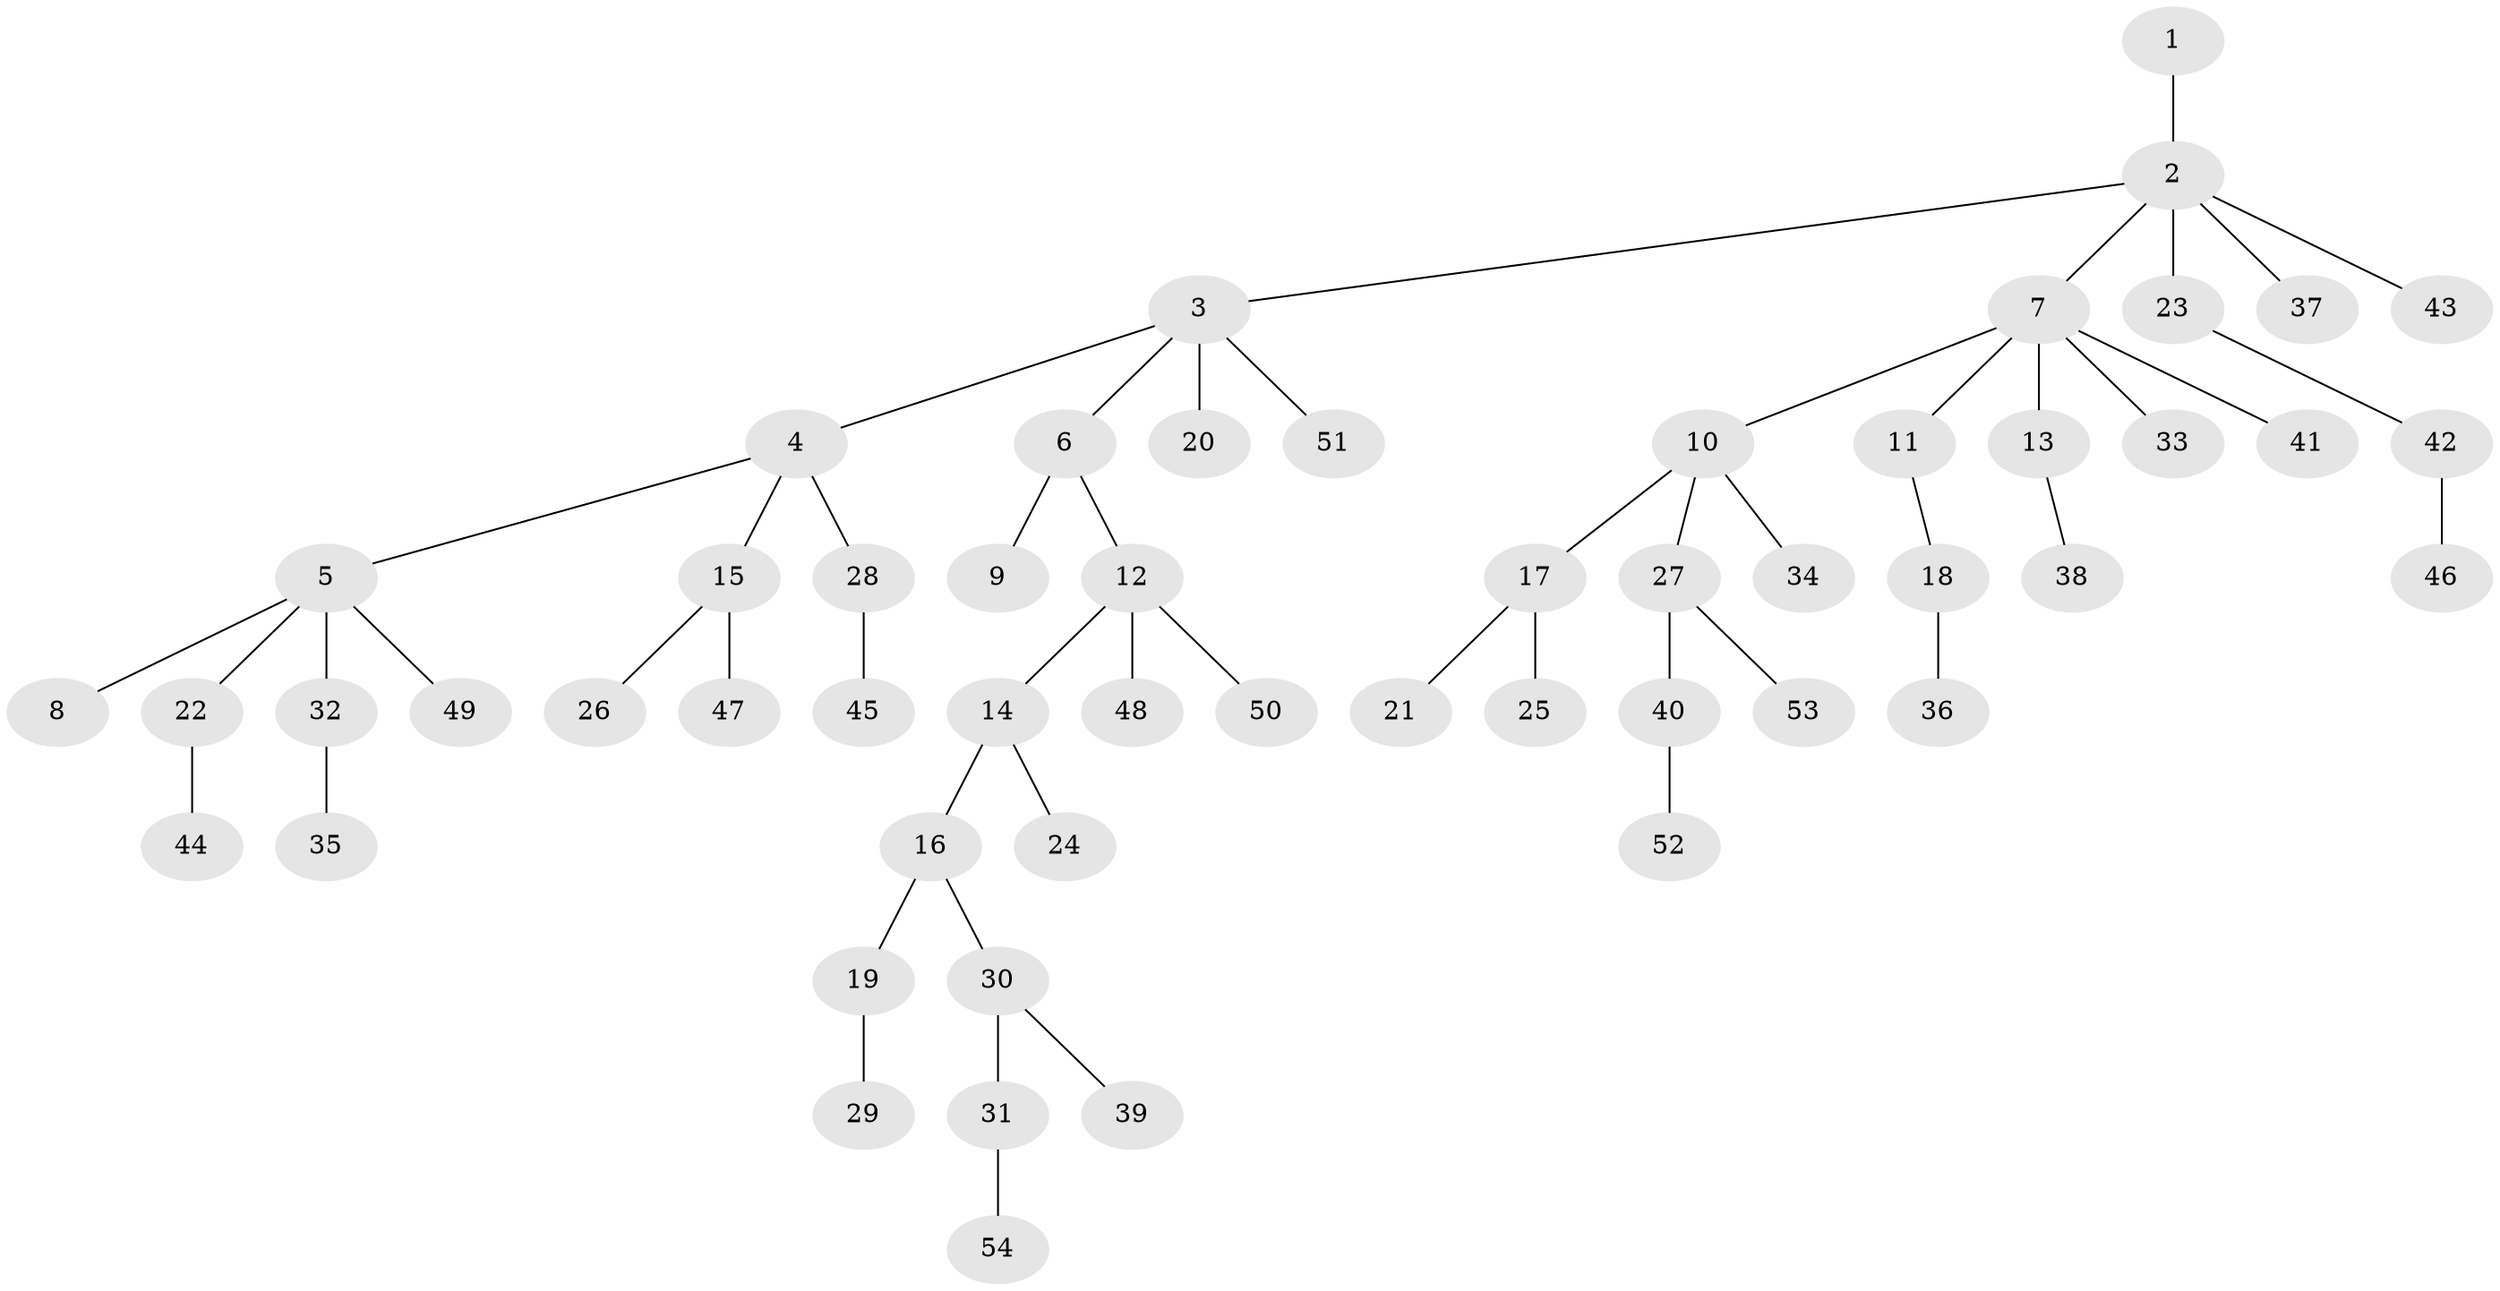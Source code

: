 // coarse degree distribution, {1: 0.75, 6: 0.125, 3: 0.125}
// Generated by graph-tools (version 1.1) at 2025/19/03/04/25 18:19:10]
// undirected, 54 vertices, 53 edges
graph export_dot {
graph [start="1"]
  node [color=gray90,style=filled];
  1;
  2;
  3;
  4;
  5;
  6;
  7;
  8;
  9;
  10;
  11;
  12;
  13;
  14;
  15;
  16;
  17;
  18;
  19;
  20;
  21;
  22;
  23;
  24;
  25;
  26;
  27;
  28;
  29;
  30;
  31;
  32;
  33;
  34;
  35;
  36;
  37;
  38;
  39;
  40;
  41;
  42;
  43;
  44;
  45;
  46;
  47;
  48;
  49;
  50;
  51;
  52;
  53;
  54;
  1 -- 2;
  2 -- 3;
  2 -- 7;
  2 -- 23;
  2 -- 37;
  2 -- 43;
  3 -- 4;
  3 -- 6;
  3 -- 20;
  3 -- 51;
  4 -- 5;
  4 -- 15;
  4 -- 28;
  5 -- 8;
  5 -- 22;
  5 -- 32;
  5 -- 49;
  6 -- 9;
  6 -- 12;
  7 -- 10;
  7 -- 11;
  7 -- 13;
  7 -- 33;
  7 -- 41;
  10 -- 17;
  10 -- 27;
  10 -- 34;
  11 -- 18;
  12 -- 14;
  12 -- 48;
  12 -- 50;
  13 -- 38;
  14 -- 16;
  14 -- 24;
  15 -- 26;
  15 -- 47;
  16 -- 19;
  16 -- 30;
  17 -- 21;
  17 -- 25;
  18 -- 36;
  19 -- 29;
  22 -- 44;
  23 -- 42;
  27 -- 40;
  27 -- 53;
  28 -- 45;
  30 -- 31;
  30 -- 39;
  31 -- 54;
  32 -- 35;
  40 -- 52;
  42 -- 46;
}
